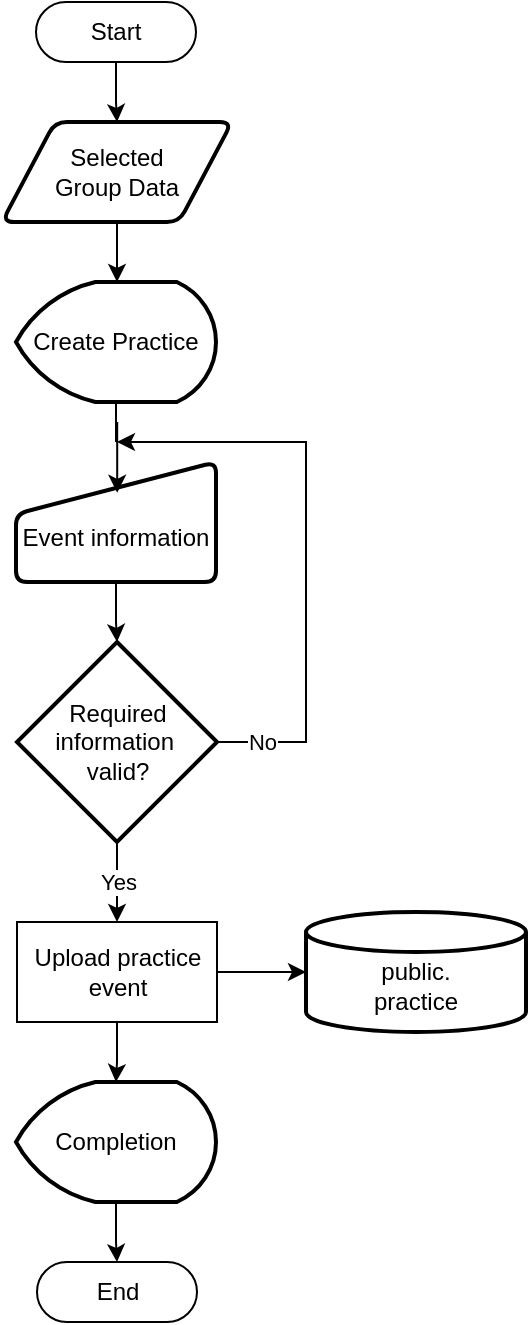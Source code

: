 <mxfile version="27.0.5">
  <diagram name="Page-1" id="ZBM7HGIj5HPLbLnnoatt">
    <mxGraphModel dx="1955" dy="740" grid="1" gridSize="10" guides="1" tooltips="1" connect="1" arrows="1" fold="1" page="1" pageScale="1" pageWidth="850" pageHeight="1100" math="0" shadow="0">
      <root>
        <mxCell id="0" />
        <mxCell id="1" parent="0" />
        <mxCell id="Z4dQ9wJJJ6W-tMxqUx0K-4" style="edgeStyle=orthogonalEdgeStyle;rounded=0;orthogonalLoop=1;jettySize=auto;html=1;entryX=0.5;entryY=0;entryDx=0;entryDy=0;" edge="1" parent="1" source="Z4dQ9wJJJ6W-tMxqUx0K-2" target="Z4dQ9wJJJ6W-tMxqUx0K-3">
          <mxGeometry relative="1" as="geometry" />
        </mxCell>
        <mxCell id="Z4dQ9wJJJ6W-tMxqUx0K-2" value="Start" style="html=1;dashed=0;whiteSpace=wrap;shape=mxgraph.dfd.start" vertex="1" parent="1">
          <mxGeometry x="-465" y="50" width="80" height="30" as="geometry" />
        </mxCell>
        <mxCell id="Z4dQ9wJJJ6W-tMxqUx0K-6" style="edgeStyle=orthogonalEdgeStyle;rounded=0;orthogonalLoop=1;jettySize=auto;html=1;" edge="1" parent="1" source="Z4dQ9wJJJ6W-tMxqUx0K-3">
          <mxGeometry relative="1" as="geometry">
            <mxPoint x="-424.5" y="190" as="targetPoint" />
          </mxGeometry>
        </mxCell>
        <mxCell id="Z4dQ9wJJJ6W-tMxqUx0K-3" value="Selected&lt;div&gt;Group Data&lt;/div&gt;" style="shape=parallelogram;html=1;strokeWidth=2;perimeter=parallelogramPerimeter;whiteSpace=wrap;rounded=1;arcSize=12;size=0.23;" vertex="1" parent="1">
          <mxGeometry x="-482" y="110" width="115" height="50" as="geometry" />
        </mxCell>
        <mxCell id="Z4dQ9wJJJ6W-tMxqUx0K-8" value="Create Practice" style="strokeWidth=2;html=1;shape=mxgraph.flowchart.display;whiteSpace=wrap;" vertex="1" parent="1">
          <mxGeometry x="-475" y="190" width="100" height="60" as="geometry" />
        </mxCell>
        <mxCell id="Z4dQ9wJJJ6W-tMxqUx0K-11" value="&lt;div&gt;&lt;br&gt;&lt;/div&gt;Event information" style="html=1;strokeWidth=2;shape=manualInput;whiteSpace=wrap;rounded=1;size=26;arcSize=11;" vertex="1" parent="1">
          <mxGeometry x="-475" y="280" width="100" height="60" as="geometry" />
        </mxCell>
        <mxCell id="Z4dQ9wJJJ6W-tMxqUx0K-12" style="edgeStyle=orthogonalEdgeStyle;rounded=0;orthogonalLoop=1;jettySize=auto;html=1;entryX=0.506;entryY=0.257;entryDx=0;entryDy=0;entryPerimeter=0;" edge="1" parent="1" source="Z4dQ9wJJJ6W-tMxqUx0K-8" target="Z4dQ9wJJJ6W-tMxqUx0K-11">
          <mxGeometry relative="1" as="geometry" />
        </mxCell>
        <mxCell id="Z4dQ9wJJJ6W-tMxqUx0K-14" style="edgeStyle=orthogonalEdgeStyle;rounded=0;orthogonalLoop=1;jettySize=auto;html=1;" edge="1" parent="1" source="Z4dQ9wJJJ6W-tMxqUx0K-13">
          <mxGeometry relative="1" as="geometry">
            <mxPoint x="-424.5" y="270" as="targetPoint" />
            <Array as="points">
              <mxPoint x="-330" y="420" />
              <mxPoint x="-330" y="270" />
            </Array>
          </mxGeometry>
        </mxCell>
        <mxCell id="Z4dQ9wJJJ6W-tMxqUx0K-15" value="No" style="edgeLabel;html=1;align=center;verticalAlign=middle;resizable=0;points=[];" vertex="1" connectable="0" parent="Z4dQ9wJJJ6W-tMxqUx0K-14">
          <mxGeometry x="-0.849" relative="1" as="geometry">
            <mxPoint as="offset" />
          </mxGeometry>
        </mxCell>
        <mxCell id="Z4dQ9wJJJ6W-tMxqUx0K-19" value="Yes" style="edgeStyle=orthogonalEdgeStyle;rounded=0;orthogonalLoop=1;jettySize=auto;html=1;entryX=0.5;entryY=0;entryDx=0;entryDy=0;" edge="1" parent="1" source="Z4dQ9wJJJ6W-tMxqUx0K-13" target="Z4dQ9wJJJ6W-tMxqUx0K-18">
          <mxGeometry relative="1" as="geometry" />
        </mxCell>
        <mxCell id="Z4dQ9wJJJ6W-tMxqUx0K-13" value="Required information&amp;nbsp;&lt;div&gt;valid?&lt;/div&gt;" style="strokeWidth=2;html=1;shape=mxgraph.flowchart.decision;whiteSpace=wrap;" vertex="1" parent="1">
          <mxGeometry x="-474.5" y="370" width="100" height="100" as="geometry" />
        </mxCell>
        <mxCell id="Z4dQ9wJJJ6W-tMxqUx0K-16" style="edgeStyle=orthogonalEdgeStyle;rounded=0;orthogonalLoop=1;jettySize=auto;html=1;entryX=0.5;entryY=0;entryDx=0;entryDy=0;entryPerimeter=0;" edge="1" parent="1" source="Z4dQ9wJJJ6W-tMxqUx0K-11" target="Z4dQ9wJJJ6W-tMxqUx0K-13">
          <mxGeometry relative="1" as="geometry" />
        </mxCell>
        <mxCell id="Z4dQ9wJJJ6W-tMxqUx0K-18" value="Upload practice&lt;div&gt;event&lt;/div&gt;" style="html=1;dashed=0;whiteSpace=wrap;" vertex="1" parent="1">
          <mxGeometry x="-474.5" y="510" width="100" height="50" as="geometry" />
        </mxCell>
        <mxCell id="Z4dQ9wJJJ6W-tMxqUx0K-20" value="&lt;div&gt;&lt;br&gt;&lt;/div&gt;&lt;div&gt;public.&lt;/div&gt;&lt;div&gt;practice&lt;/div&gt;" style="strokeWidth=2;html=1;shape=mxgraph.flowchart.database;whiteSpace=wrap;" vertex="1" parent="1">
          <mxGeometry x="-330" y="505" width="110" height="60" as="geometry" />
        </mxCell>
        <mxCell id="Z4dQ9wJJJ6W-tMxqUx0K-21" style="edgeStyle=orthogonalEdgeStyle;rounded=0;orthogonalLoop=1;jettySize=auto;html=1;entryX=0;entryY=0.5;entryDx=0;entryDy=0;entryPerimeter=0;" edge="1" parent="1" source="Z4dQ9wJJJ6W-tMxqUx0K-18" target="Z4dQ9wJJJ6W-tMxqUx0K-20">
          <mxGeometry relative="1" as="geometry" />
        </mxCell>
        <mxCell id="Z4dQ9wJJJ6W-tMxqUx0K-25" style="edgeStyle=orthogonalEdgeStyle;rounded=0;orthogonalLoop=1;jettySize=auto;html=1;" edge="1" parent="1" source="Z4dQ9wJJJ6W-tMxqUx0K-22" target="Z4dQ9wJJJ6W-tMxqUx0K-24">
          <mxGeometry relative="1" as="geometry" />
        </mxCell>
        <mxCell id="Z4dQ9wJJJ6W-tMxqUx0K-22" value="Completion" style="strokeWidth=2;html=1;shape=mxgraph.flowchart.display;whiteSpace=wrap;" vertex="1" parent="1">
          <mxGeometry x="-475" y="590" width="100" height="60" as="geometry" />
        </mxCell>
        <mxCell id="Z4dQ9wJJJ6W-tMxqUx0K-23" style="edgeStyle=orthogonalEdgeStyle;rounded=0;orthogonalLoop=1;jettySize=auto;html=1;entryX=0.5;entryY=0;entryDx=0;entryDy=0;entryPerimeter=0;" edge="1" parent="1" source="Z4dQ9wJJJ6W-tMxqUx0K-18" target="Z4dQ9wJJJ6W-tMxqUx0K-22">
          <mxGeometry relative="1" as="geometry" />
        </mxCell>
        <mxCell id="Z4dQ9wJJJ6W-tMxqUx0K-24" value="End" style="html=1;dashed=0;whiteSpace=wrap;shape=mxgraph.dfd.start" vertex="1" parent="1">
          <mxGeometry x="-464.5" y="680" width="80" height="30" as="geometry" />
        </mxCell>
      </root>
    </mxGraphModel>
  </diagram>
</mxfile>

